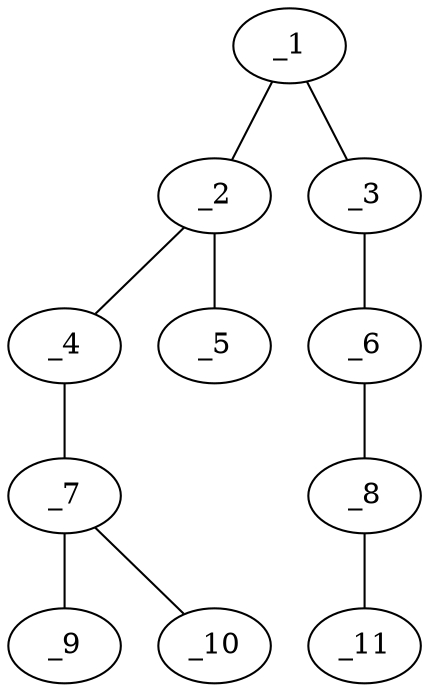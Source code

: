 graph molid113665 {
	_1	 [charge=0,
		chem=4,
		symbol="N  ",
		x="5.4641",
		y="0.75"];
	_2	 [charge=0,
		chem=1,
		symbol="C  ",
		x="6.3301",
		y="0.25"];
	_1 -- _2	 [valence=1];
	_3	 [charge=0,
		chem=1,
		symbol="C  ",
		x="4.5981",
		y="0.25"];
	_1 -- _3	 [valence=1];
	_4	 [charge=0,
		chem=4,
		symbol="N  ",
		x="7.1962",
		y="0.75"];
	_2 -- _4	 [valence=1];
	_5	 [charge=0,
		chem=4,
		symbol="N  ",
		x="6.3301",
		y="-0.75"];
	_2 -- _5	 [valence=2];
	_6	 [charge=0,
		chem=1,
		symbol="C  ",
		x="3.7321",
		y="0.75"];
	_3 -- _6	 [valence=1];
	_7	 [charge=0,
		chem=1,
		symbol="C  ",
		x="8.0622",
		y="0.25"];
	_4 -- _7	 [valence=1];
	_8	 [charge=0,
		chem=1,
		symbol="C  ",
		x="2.866",
		y="0.25"];
	_6 -- _8	 [valence=1];
	_9	 [charge=0,
		chem=4,
		symbol="N  ",
		x="8.9282",
		y="0.75"];
	_7 -- _9	 [valence=2];
	_10	 [charge=0,
		chem=4,
		symbol="N  ",
		x="8.0622",
		y="-0.75"];
	_7 -- _10	 [valence=1];
	_11	 [charge=0,
		chem=1,
		symbol="C  ",
		x=2,
		y="0.75"];
	_8 -- _11	 [valence=1];
}
